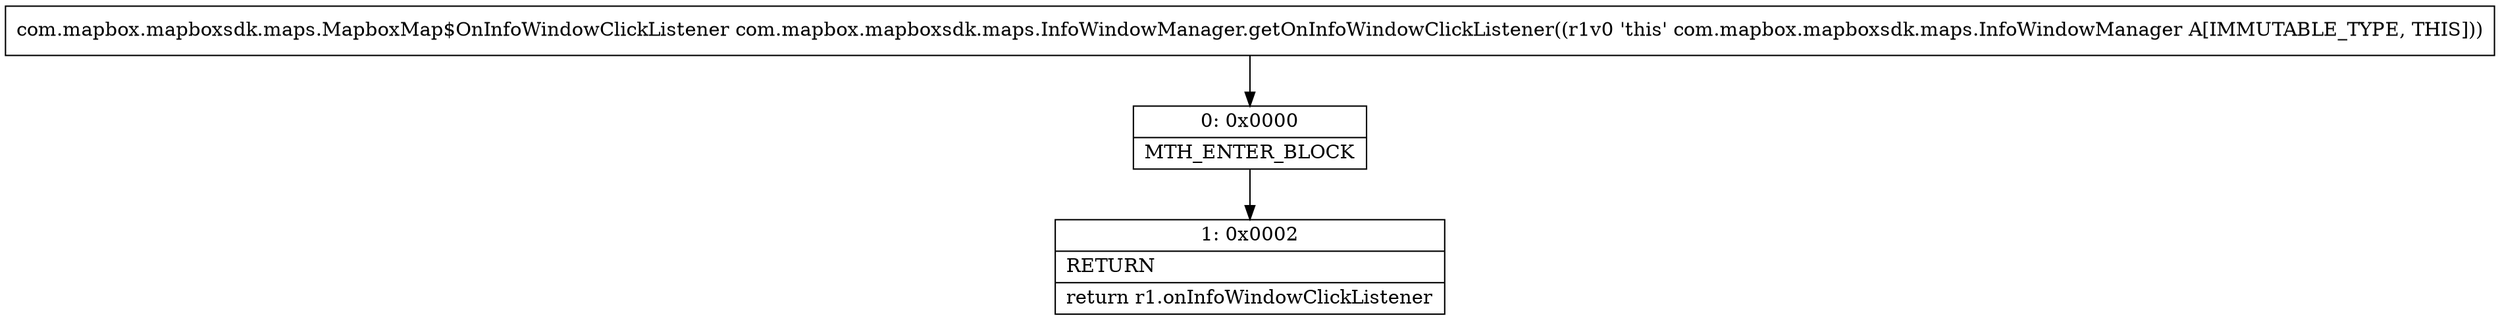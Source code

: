 digraph "CFG forcom.mapbox.mapboxsdk.maps.InfoWindowManager.getOnInfoWindowClickListener()Lcom\/mapbox\/mapboxsdk\/maps\/MapboxMap$OnInfoWindowClickListener;" {
Node_0 [shape=record,label="{0\:\ 0x0000|MTH_ENTER_BLOCK\l}"];
Node_1 [shape=record,label="{1\:\ 0x0002|RETURN\l|return r1.onInfoWindowClickListener\l}"];
MethodNode[shape=record,label="{com.mapbox.mapboxsdk.maps.MapboxMap$OnInfoWindowClickListener com.mapbox.mapboxsdk.maps.InfoWindowManager.getOnInfoWindowClickListener((r1v0 'this' com.mapbox.mapboxsdk.maps.InfoWindowManager A[IMMUTABLE_TYPE, THIS])) }"];
MethodNode -> Node_0;
Node_0 -> Node_1;
}

